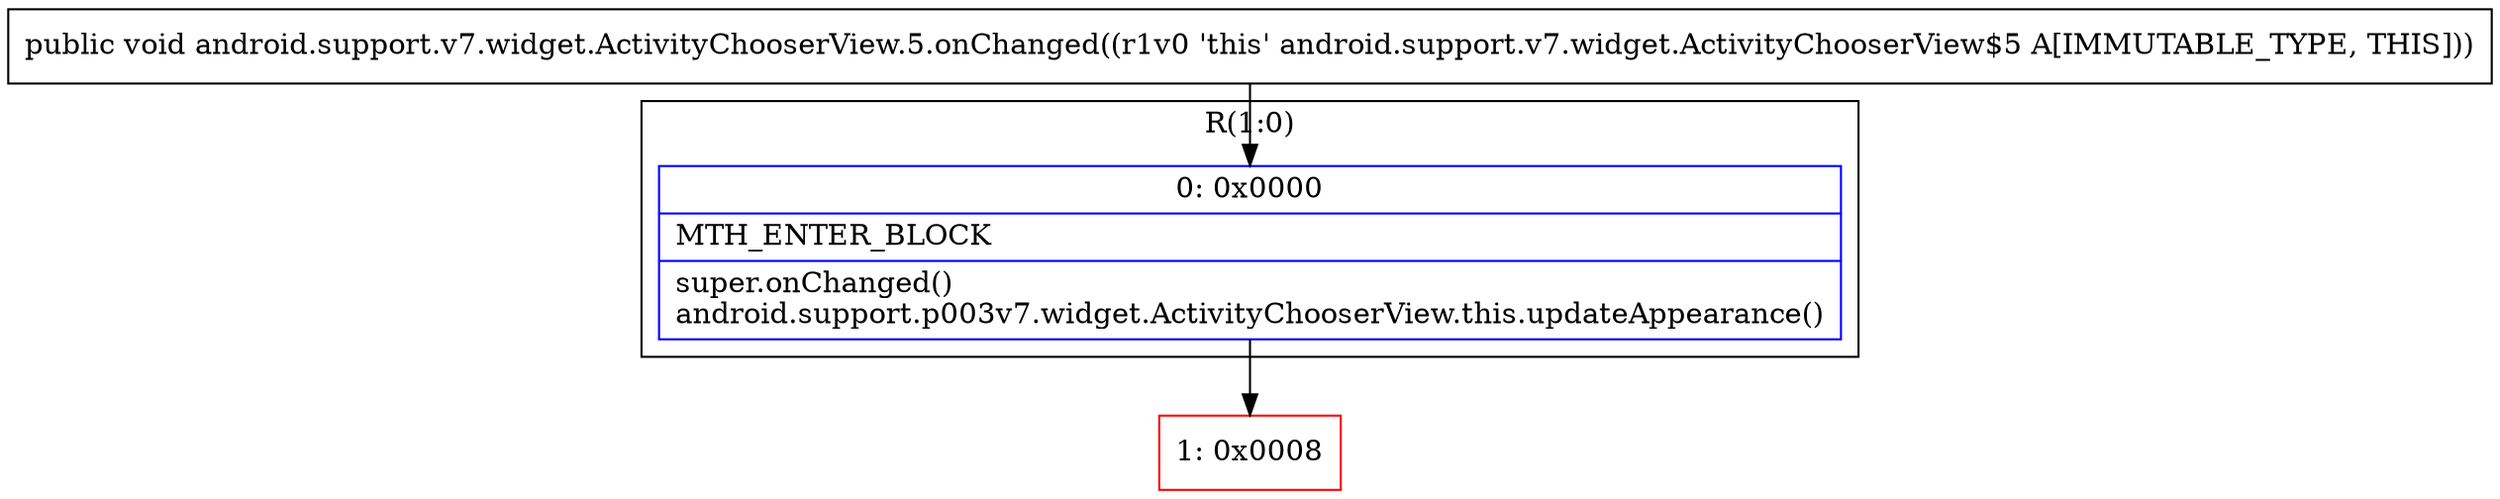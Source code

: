 digraph "CFG forandroid.support.v7.widget.ActivityChooserView.5.onChanged()V" {
subgraph cluster_Region_2131525739 {
label = "R(1:0)";
node [shape=record,color=blue];
Node_0 [shape=record,label="{0\:\ 0x0000|MTH_ENTER_BLOCK\l|super.onChanged()\landroid.support.p003v7.widget.ActivityChooserView.this.updateAppearance()\l}"];
}
Node_1 [shape=record,color=red,label="{1\:\ 0x0008}"];
MethodNode[shape=record,label="{public void android.support.v7.widget.ActivityChooserView.5.onChanged((r1v0 'this' android.support.v7.widget.ActivityChooserView$5 A[IMMUTABLE_TYPE, THIS])) }"];
MethodNode -> Node_0;
Node_0 -> Node_1;
}

